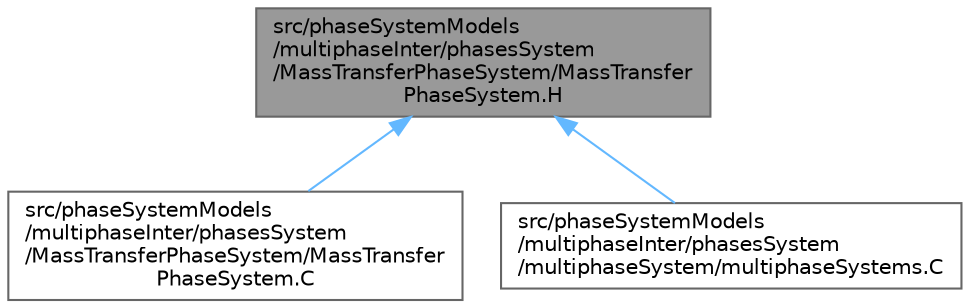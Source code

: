 digraph "src/phaseSystemModels/multiphaseInter/phasesSystem/MassTransferPhaseSystem/MassTransferPhaseSystem.H"
{
 // LATEX_PDF_SIZE
  bgcolor="transparent";
  edge [fontname=Helvetica,fontsize=10,labelfontname=Helvetica,labelfontsize=10];
  node [fontname=Helvetica,fontsize=10,shape=box,height=0.2,width=0.4];
  Node1 [id="Node000001",label="src/phaseSystemModels\l/multiphaseInter/phasesSystem\l/MassTransferPhaseSystem/MassTransfer\lPhaseSystem.H",height=0.2,width=0.4,color="gray40", fillcolor="grey60", style="filled", fontcolor="black",tooltip=" "];
  Node1 -> Node2 [id="edge1_Node000001_Node000002",dir="back",color="steelblue1",style="solid",tooltip=" "];
  Node2 [id="Node000002",label="src/phaseSystemModels\l/multiphaseInter/phasesSystem\l/MassTransferPhaseSystem/MassTransfer\lPhaseSystem.C",height=0.2,width=0.4,color="grey40", fillcolor="white", style="filled",URL="$MassTransferPhaseSystem_8C.html",tooltip=" "];
  Node1 -> Node3 [id="edge2_Node000001_Node000003",dir="back",color="steelblue1",style="solid",tooltip=" "];
  Node3 [id="Node000003",label="src/phaseSystemModels\l/multiphaseInter/phasesSystem\l/multiphaseSystem/multiphaseSystems.C",height=0.2,width=0.4,color="grey40", fillcolor="white", style="filled",URL="$multiphaseInter_2phasesSystem_2multiphaseSystem_2multiphaseSystems_8C.html",tooltip=" "];
}
